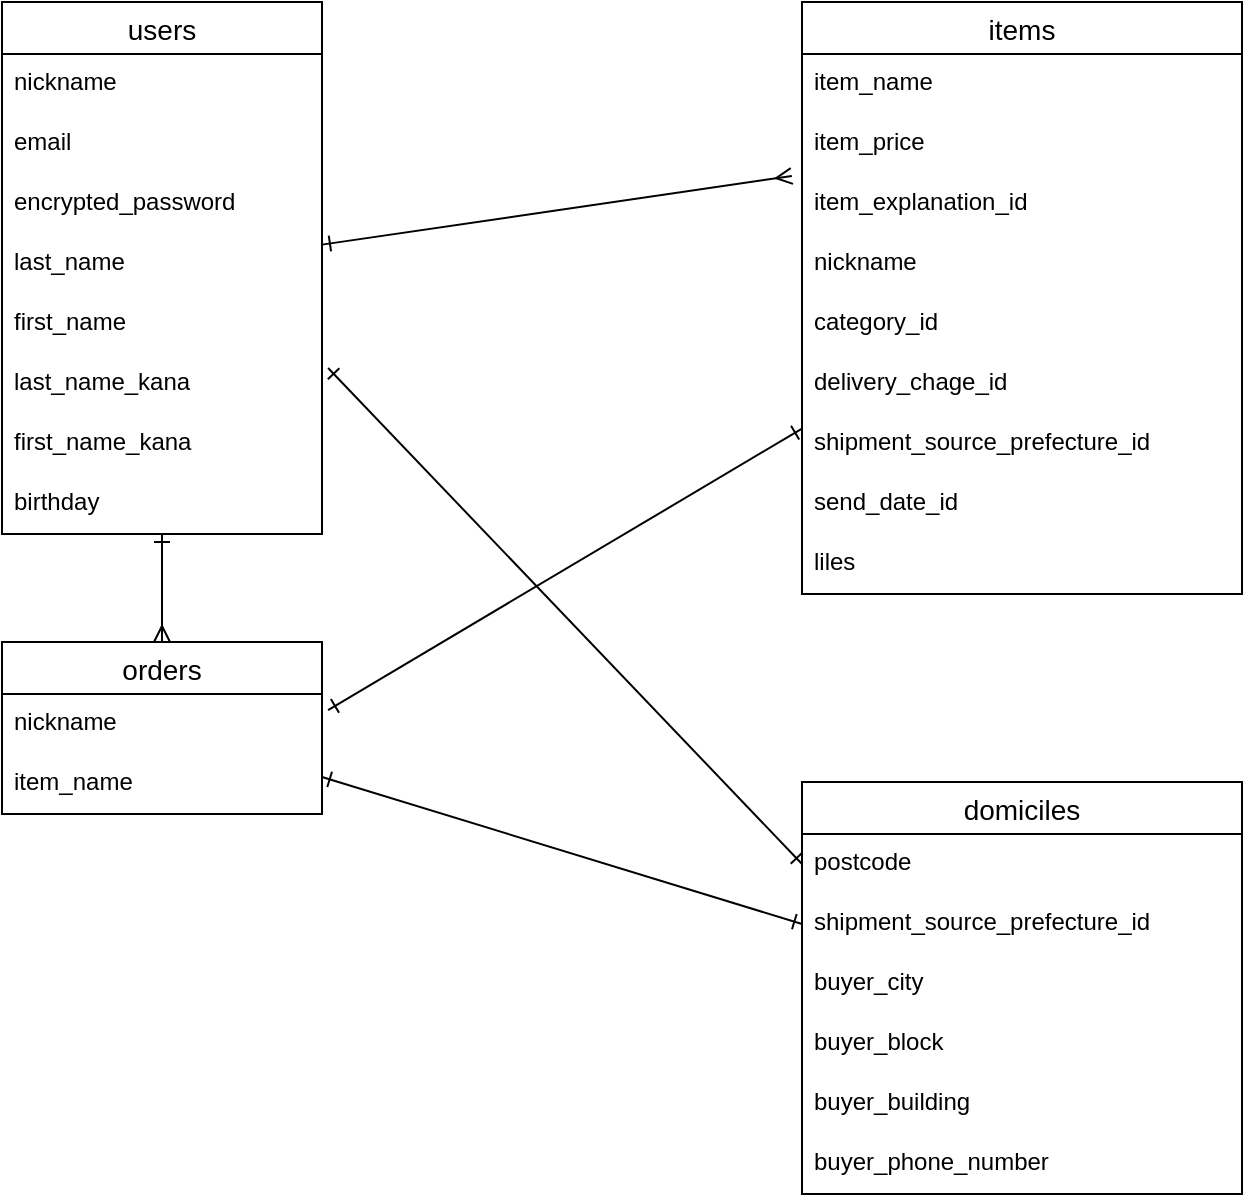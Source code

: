<mxfile>
    <diagram id="ffhspUH2YtuJUhlM8rL6" name="ページ1">
        <mxGraphModel dx="2035" dy="807" grid="1" gridSize="10" guides="1" tooltips="1" connect="1" arrows="1" fold="1" page="1" pageScale="1" pageWidth="827" pageHeight="1169" math="0" shadow="0">
            <root>
                <mxCell id="0"/>
                <mxCell id="1" parent="0"/>
                <mxCell id="109" style="edgeStyle=none;html=1;entryX=-0.023;entryY=0.033;entryDx=0;entryDy=0;entryPerimeter=0;endArrow=ERmany;endFill=0;startArrow=ERone;startFill=0;" edge="1" parent="1" source="68" target="85">
                    <mxGeometry relative="1" as="geometry"/>
                </mxCell>
                <mxCell id="111" value="" style="edgeStyle=none;html=1;endArrow=ERmany;endFill=0;entryX=0.5;entryY=0;entryDx=0;entryDy=0;startArrow=ERone;startFill=0;" edge="1" parent="1" source="68" target="92">
                    <mxGeometry relative="1" as="geometry">
                        <mxPoint x="-720" y="430" as="targetPoint"/>
                    </mxGeometry>
                </mxCell>
                <mxCell id="68" value="users" style="swimlane;fontStyle=0;childLayout=stackLayout;horizontal=1;startSize=26;horizontalStack=0;resizeParent=1;resizeParentMax=0;resizeLast=0;collapsible=1;marginBottom=0;align=center;fontSize=14;" vertex="1" parent="1">
                    <mxGeometry x="-800" y="40" width="160" height="266" as="geometry"/>
                </mxCell>
                <mxCell id="69" value="nickname" style="text;strokeColor=none;fillColor=none;spacingLeft=4;spacingRight=4;overflow=hidden;rotatable=0;points=[[0,0.5],[1,0.5]];portConstraint=eastwest;fontSize=12;" vertex="1" parent="68">
                    <mxGeometry y="26" width="160" height="30" as="geometry"/>
                </mxCell>
                <mxCell id="70" value="email" style="text;strokeColor=none;fillColor=none;spacingLeft=4;spacingRight=4;overflow=hidden;rotatable=0;points=[[0,0.5],[1,0.5]];portConstraint=eastwest;fontSize=12;" vertex="1" parent="68">
                    <mxGeometry y="56" width="160" height="30" as="geometry"/>
                </mxCell>
                <mxCell id="71" value="encrypted_password" style="text;strokeColor=none;fillColor=none;spacingLeft=4;spacingRight=4;overflow=hidden;rotatable=0;points=[[0,0.5],[1,0.5]];portConstraint=eastwest;fontSize=12;" vertex="1" parent="68">
                    <mxGeometry y="86" width="160" height="30" as="geometry"/>
                </mxCell>
                <mxCell id="75" value="last_name" style="text;strokeColor=none;fillColor=none;spacingLeft=4;spacingRight=4;overflow=hidden;rotatable=0;points=[[0,0.5],[1,0.5]];portConstraint=eastwest;fontSize=12;" vertex="1" parent="68">
                    <mxGeometry y="116" width="160" height="30" as="geometry"/>
                </mxCell>
                <mxCell id="76" value="first_name" style="text;strokeColor=none;fillColor=none;spacingLeft=4;spacingRight=4;overflow=hidden;rotatable=0;points=[[0,0.5],[1,0.5]];portConstraint=eastwest;fontSize=12;" vertex="1" parent="68">
                    <mxGeometry y="146" width="160" height="30" as="geometry"/>
                </mxCell>
                <mxCell id="78" value="last_name_kana" style="text;strokeColor=none;fillColor=none;spacingLeft=4;spacingRight=4;overflow=hidden;rotatable=0;points=[[0,0.5],[1,0.5]];portConstraint=eastwest;fontSize=12;" vertex="1" parent="68">
                    <mxGeometry y="176" width="160" height="30" as="geometry"/>
                </mxCell>
                <mxCell id="80" value="first_name_kana" style="text;strokeColor=none;fillColor=none;spacingLeft=4;spacingRight=4;overflow=hidden;rotatable=0;points=[[0,0.5],[1,0.5]];portConstraint=eastwest;fontSize=12;" vertex="1" parent="68">
                    <mxGeometry y="206" width="160" height="30" as="geometry"/>
                </mxCell>
                <mxCell id="117" value="birthday" style="text;strokeColor=none;fillColor=none;spacingLeft=4;spacingRight=4;overflow=hidden;rotatable=0;points=[[0,0.5],[1,0.5]];portConstraint=eastwest;fontSize=12;" vertex="1" parent="68">
                    <mxGeometry y="236" width="160" height="30" as="geometry"/>
                </mxCell>
                <mxCell id="114" style="edgeStyle=none;html=1;entryX=1.019;entryY=0.267;entryDx=0;entryDy=0;endArrow=ERone;endFill=0;entryPerimeter=0;startArrow=ERone;startFill=0;" edge="1" parent="1" source="81" target="93">
                    <mxGeometry relative="1" as="geometry"/>
                </mxCell>
                <mxCell id="81" value="items" style="swimlane;fontStyle=0;childLayout=stackLayout;horizontal=1;startSize=26;horizontalStack=0;resizeParent=1;resizeParentMax=0;resizeLast=0;collapsible=1;marginBottom=0;align=center;fontSize=14;" vertex="1" parent="1">
                    <mxGeometry x="-400" y="40" width="220" height="296" as="geometry"/>
                </mxCell>
                <mxCell id="82" value="item_name" style="text;strokeColor=none;fillColor=none;spacingLeft=4;spacingRight=4;overflow=hidden;rotatable=0;points=[[0,0.5],[1,0.5]];portConstraint=eastwest;fontSize=12;" vertex="1" parent="81">
                    <mxGeometry y="26" width="220" height="30" as="geometry"/>
                </mxCell>
                <mxCell id="84" value="item_price" style="text;strokeColor=none;fillColor=none;spacingLeft=4;spacingRight=4;overflow=hidden;rotatable=0;points=[[0,0.5],[1,0.5]];portConstraint=eastwest;fontSize=12;" vertex="1" parent="81">
                    <mxGeometry y="56" width="220" height="30" as="geometry"/>
                </mxCell>
                <mxCell id="85" value="item_explanation_id" style="text;strokeColor=none;fillColor=none;spacingLeft=4;spacingRight=4;overflow=hidden;rotatable=0;points=[[0,0.5],[1,0.5]];portConstraint=eastwest;fontSize=12;" vertex="1" parent="81">
                    <mxGeometry y="86" width="220" height="30" as="geometry"/>
                </mxCell>
                <mxCell id="86" value="nickname" style="text;strokeColor=none;fillColor=none;spacingLeft=4;spacingRight=4;overflow=hidden;rotatable=0;points=[[0,0.5],[1,0.5]];portConstraint=eastwest;fontSize=12;" vertex="1" parent="81">
                    <mxGeometry y="116" width="220" height="30" as="geometry"/>
                </mxCell>
                <mxCell id="87" value="category_id" style="text;strokeColor=none;fillColor=none;spacingLeft=4;spacingRight=4;overflow=hidden;rotatable=0;points=[[0,0.5],[1,0.5]];portConstraint=eastwest;fontSize=12;" vertex="1" parent="81">
                    <mxGeometry y="146" width="220" height="30" as="geometry"/>
                </mxCell>
                <mxCell id="88" value="delivery_chage_id" style="text;strokeColor=none;fillColor=none;spacingLeft=4;spacingRight=4;overflow=hidden;rotatable=0;points=[[0,0.5],[1,0.5]];portConstraint=eastwest;fontSize=12;" vertex="1" parent="81">
                    <mxGeometry y="176" width="220" height="30" as="geometry"/>
                </mxCell>
                <mxCell id="89" value="shipment_source_prefecture_id" style="text;strokeColor=none;fillColor=none;spacingLeft=4;spacingRight=4;overflow=hidden;rotatable=0;points=[[0,0.5],[1,0.5]];portConstraint=eastwest;fontSize=12;" vertex="1" parent="81">
                    <mxGeometry y="206" width="220" height="30" as="geometry"/>
                </mxCell>
                <mxCell id="90" value="send_date_id" style="text;strokeColor=none;fillColor=none;spacingLeft=4;spacingRight=4;overflow=hidden;rotatable=0;points=[[0,0.5],[1,0.5]];portConstraint=eastwest;fontSize=12;" vertex="1" parent="81">
                    <mxGeometry y="236" width="220" height="30" as="geometry"/>
                </mxCell>
                <mxCell id="91" value="liles" style="text;strokeColor=none;fillColor=none;spacingLeft=4;spacingRight=4;overflow=hidden;rotatable=0;points=[[0,0.5],[1,0.5]];portConstraint=eastwest;fontSize=12;" vertex="1" parent="81">
                    <mxGeometry y="266" width="220" height="30" as="geometry"/>
                </mxCell>
                <mxCell id="116" style="edgeStyle=none;html=1;startArrow=ERone;startFill=0;endArrow=ERone;endFill=0;entryX=0;entryY=0.5;entryDx=0;entryDy=0;" edge="1" parent="1" source="92" target="102">
                    <mxGeometry relative="1" as="geometry">
                        <mxPoint x="-410" y="500" as="targetPoint"/>
                    </mxGeometry>
                </mxCell>
                <mxCell id="92" value="orders" style="swimlane;fontStyle=0;childLayout=stackLayout;horizontal=1;startSize=26;horizontalStack=0;resizeParent=1;resizeParentMax=0;resizeLast=0;collapsible=1;marginBottom=0;align=center;fontSize=14;" vertex="1" parent="1">
                    <mxGeometry x="-800" y="360" width="160" height="86" as="geometry"/>
                </mxCell>
                <mxCell id="93" value="nickname" style="text;strokeColor=none;fillColor=none;spacingLeft=4;spacingRight=4;overflow=hidden;rotatable=0;points=[[0,0.5],[1,0.5]];portConstraint=eastwest;fontSize=12;" vertex="1" parent="92">
                    <mxGeometry y="26" width="160" height="30" as="geometry"/>
                </mxCell>
                <mxCell id="94" value="item_name" style="text;strokeColor=none;fillColor=none;spacingLeft=4;spacingRight=4;overflow=hidden;rotatable=0;points=[[0,0.5],[1,0.5]];portConstraint=eastwest;fontSize=12;" vertex="1" parent="92">
                    <mxGeometry y="56" width="160" height="30" as="geometry"/>
                </mxCell>
                <mxCell id="118" style="edgeStyle=none;html=1;entryX=1.019;entryY=0.233;entryDx=0;entryDy=0;entryPerimeter=0;startArrow=ERone;startFill=0;endArrow=ERone;endFill=0;exitX=0;exitY=0.5;exitDx=0;exitDy=0;" edge="1" parent="1" source="101" target="78">
                    <mxGeometry relative="1" as="geometry">
                        <mxPoint x="-410" y="460" as="sourcePoint"/>
                    </mxGeometry>
                </mxCell>
                <mxCell id="100" value="domiciles" style="swimlane;fontStyle=0;childLayout=stackLayout;horizontal=1;startSize=26;horizontalStack=0;resizeParent=1;resizeParentMax=0;resizeLast=0;collapsible=1;marginBottom=0;align=center;fontSize=14;" vertex="1" parent="1">
                    <mxGeometry x="-400" y="430" width="220" height="206" as="geometry"/>
                </mxCell>
                <mxCell id="101" value="postcode" style="text;strokeColor=none;fillColor=none;spacingLeft=4;spacingRight=4;overflow=hidden;rotatable=0;points=[[0,0.5],[1,0.5]];portConstraint=eastwest;fontSize=12;" vertex="1" parent="100">
                    <mxGeometry y="26" width="220" height="30" as="geometry"/>
                </mxCell>
                <mxCell id="102" value="shipment_source_prefecture_id" style="text;strokeColor=none;fillColor=none;spacingLeft=4;spacingRight=4;overflow=hidden;rotatable=0;points=[[0,0.5],[1,0.5]];portConstraint=eastwest;fontSize=12;" vertex="1" parent="100">
                    <mxGeometry y="56" width="220" height="30" as="geometry"/>
                </mxCell>
                <mxCell id="103" value="buyer_city" style="text;strokeColor=none;fillColor=none;spacingLeft=4;spacingRight=4;overflow=hidden;rotatable=0;points=[[0,0.5],[1,0.5]];portConstraint=eastwest;fontSize=12;" vertex="1" parent="100">
                    <mxGeometry y="86" width="220" height="30" as="geometry"/>
                </mxCell>
                <mxCell id="104" value="buyer_block" style="text;strokeColor=none;fillColor=none;spacingLeft=4;spacingRight=4;overflow=hidden;rotatable=0;points=[[0,0.5],[1,0.5]];portConstraint=eastwest;fontSize=12;" vertex="1" parent="100">
                    <mxGeometry y="116" width="220" height="30" as="geometry"/>
                </mxCell>
                <mxCell id="105" value="buyer_building" style="text;strokeColor=none;fillColor=none;spacingLeft=4;spacingRight=4;overflow=hidden;rotatable=0;points=[[0,0.5],[1,0.5]];portConstraint=eastwest;fontSize=12;" vertex="1" parent="100">
                    <mxGeometry y="146" width="220" height="30" as="geometry"/>
                </mxCell>
                <mxCell id="106" value="buyer_phone_number" style="text;strokeColor=none;fillColor=none;spacingLeft=4;spacingRight=4;overflow=hidden;rotatable=0;points=[[0,0.5],[1,0.5]];portConstraint=eastwest;fontSize=12;" vertex="1" parent="100">
                    <mxGeometry y="176" width="220" height="30" as="geometry"/>
                </mxCell>
            </root>
        </mxGraphModel>
    </diagram>
</mxfile>